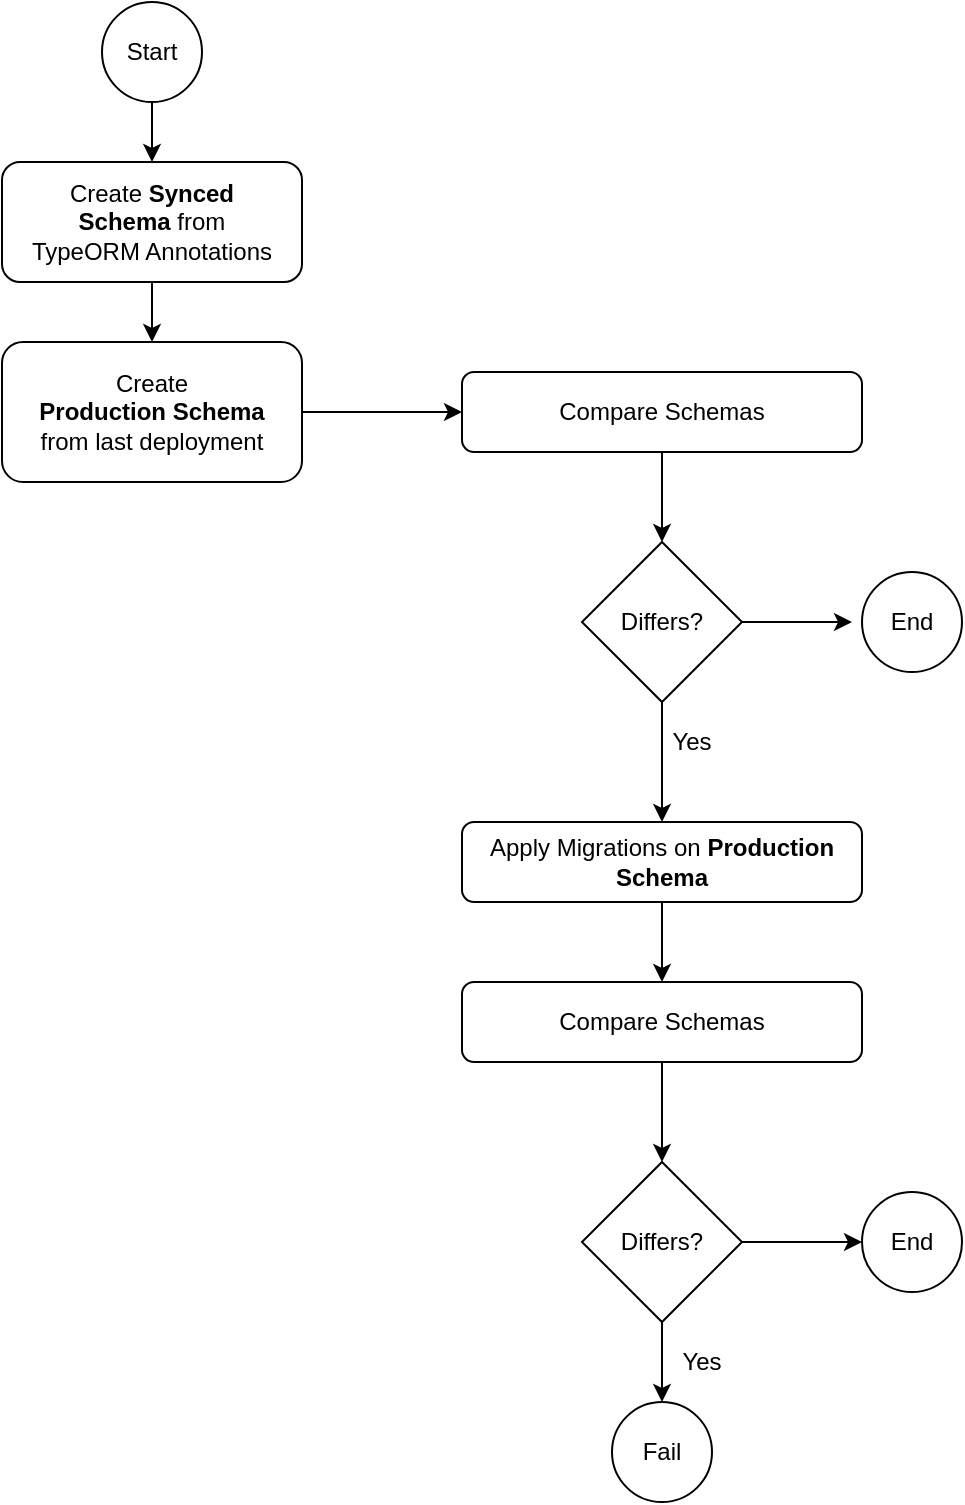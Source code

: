 <mxfile version="13.6.9" type="device"><diagram id="C5RBs43oDa-KdzZeNtuy" name="Page-1"><mxGraphModel dx="1422" dy="791" grid="1" gridSize="10" guides="1" tooltips="1" connect="1" arrows="1" fold="1" page="1" pageScale="1" pageWidth="1169" pageHeight="827" math="0" shadow="0"><root><mxCell id="WIyWlLk6GJQsqaUBKTNV-0"/><mxCell id="WIyWlLk6GJQsqaUBKTNV-1" parent="WIyWlLk6GJQsqaUBKTNV-0"/><mxCell id="9uOyE6CLJK7KJUVKuHXC-4" style="edgeStyle=orthogonalEdgeStyle;rounded=0;orthogonalLoop=1;jettySize=auto;html=1;exitX=0.5;exitY=1;exitDx=0;exitDy=0;entryX=0.5;entryY=0;entryDx=0;entryDy=0;startArrow=none;startFill=0;endArrow=classic;endFill=1;" edge="1" parent="WIyWlLk6GJQsqaUBKTNV-1" source="9uOyE6CLJK7KJUVKuHXC-0" target="9uOyE6CLJK7KJUVKuHXC-3"><mxGeometry relative="1" as="geometry"/></mxCell><mxCell id="9uOyE6CLJK7KJUVKuHXC-0" value="Compare Schemas" style="rounded=1;whiteSpace=wrap;html=1;" vertex="1" parent="WIyWlLk6GJQsqaUBKTNV-1"><mxGeometry x="730" y="205" width="200" height="40" as="geometry"/></mxCell><mxCell id="9uOyE6CLJK7KJUVKuHXC-20" value="" style="edgeStyle=orthogonalEdgeStyle;rounded=0;orthogonalLoop=1;jettySize=auto;html=1;startArrow=none;startFill=0;endArrow=classic;endFill=1;" edge="1" parent="WIyWlLk6GJQsqaUBKTNV-1" source="9uOyE6CLJK7KJUVKuHXC-1" target="9uOyE6CLJK7KJUVKuHXC-17"><mxGeometry relative="1" as="geometry"/></mxCell><mxCell id="9uOyE6CLJK7KJUVKuHXC-1" value="&lt;div&gt;Start&lt;/div&gt;" style="ellipse;whiteSpace=wrap;html=1;aspect=fixed;" vertex="1" parent="WIyWlLk6GJQsqaUBKTNV-1"><mxGeometry x="550" y="20" width="50" height="50" as="geometry"/></mxCell><mxCell id="9uOyE6CLJK7KJUVKuHXC-6" style="edgeStyle=orthogonalEdgeStyle;rounded=0;orthogonalLoop=1;jettySize=auto;html=1;startArrow=none;startFill=0;endArrow=classic;endFill=1;" edge="1" parent="WIyWlLk6GJQsqaUBKTNV-1" source="9uOyE6CLJK7KJUVKuHXC-3"><mxGeometry relative="1" as="geometry"><mxPoint x="925" y="330" as="targetPoint"/></mxGeometry></mxCell><mxCell id="9uOyE6CLJK7KJUVKuHXC-8" value="" style="edgeStyle=orthogonalEdgeStyle;rounded=0;orthogonalLoop=1;jettySize=auto;html=1;startArrow=none;startFill=0;endArrow=classic;endFill=1;" edge="1" parent="WIyWlLk6GJQsqaUBKTNV-1" source="9uOyE6CLJK7KJUVKuHXC-3" target="9uOyE6CLJK7KJUVKuHXC-7"><mxGeometry relative="1" as="geometry"/></mxCell><mxCell id="9uOyE6CLJK7KJUVKuHXC-3" value="Differs?" style="rhombus;whiteSpace=wrap;html=1;" vertex="1" parent="WIyWlLk6GJQsqaUBKTNV-1"><mxGeometry x="790" y="290" width="80" height="80" as="geometry"/></mxCell><mxCell id="9uOyE6CLJK7KJUVKuHXC-5" value="End" style="ellipse;whiteSpace=wrap;html=1;aspect=fixed;" vertex="1" parent="WIyWlLk6GJQsqaUBKTNV-1"><mxGeometry x="930" y="305" width="50" height="50" as="geometry"/></mxCell><mxCell id="9uOyE6CLJK7KJUVKuHXC-24" value="" style="edgeStyle=orthogonalEdgeStyle;rounded=0;orthogonalLoop=1;jettySize=auto;html=1;startArrow=none;startFill=0;endArrow=classic;endFill=1;" edge="1" parent="WIyWlLk6GJQsqaUBKTNV-1" source="9uOyE6CLJK7KJUVKuHXC-7" target="9uOyE6CLJK7KJUVKuHXC-22"><mxGeometry relative="1" as="geometry"/></mxCell><mxCell id="9uOyE6CLJK7KJUVKuHXC-7" value="Apply Migrations on &lt;b&gt;Production Schema&lt;/b&gt;" style="rounded=1;whiteSpace=wrap;html=1;" vertex="1" parent="WIyWlLk6GJQsqaUBKTNV-1"><mxGeometry x="730" y="430" width="200" height="40" as="geometry"/></mxCell><mxCell id="9uOyE6CLJK7KJUVKuHXC-12" value="" style="edgeStyle=orthogonalEdgeStyle;rounded=0;orthogonalLoop=1;jettySize=auto;html=1;startArrow=none;startFill=0;endArrow=classic;endFill=1;" edge="1" parent="WIyWlLk6GJQsqaUBKTNV-1" source="9uOyE6CLJK7KJUVKuHXC-9" target="9uOyE6CLJK7KJUVKuHXC-11"><mxGeometry relative="1" as="geometry"/></mxCell><mxCell id="9uOyE6CLJK7KJUVKuHXC-15" value="" style="edgeStyle=orthogonalEdgeStyle;rounded=0;orthogonalLoop=1;jettySize=auto;html=1;startArrow=none;startFill=0;endArrow=classic;endFill=1;" edge="1" parent="WIyWlLk6GJQsqaUBKTNV-1" source="9uOyE6CLJK7KJUVKuHXC-9" target="9uOyE6CLJK7KJUVKuHXC-14"><mxGeometry relative="1" as="geometry"/></mxCell><mxCell id="9uOyE6CLJK7KJUVKuHXC-9" value="Differs?" style="rhombus;whiteSpace=wrap;html=1;" vertex="1" parent="WIyWlLk6GJQsqaUBKTNV-1"><mxGeometry x="790" y="600" width="80" height="80" as="geometry"/></mxCell><mxCell id="9uOyE6CLJK7KJUVKuHXC-11" value="End" style="ellipse;whiteSpace=wrap;html=1;aspect=fixed;" vertex="1" parent="WIyWlLk6GJQsqaUBKTNV-1"><mxGeometry x="930" y="615" width="50" height="50" as="geometry"/></mxCell><mxCell id="9uOyE6CLJK7KJUVKuHXC-13" value="Yes" style="text;html=1;strokeColor=none;fillColor=none;align=center;verticalAlign=middle;whiteSpace=wrap;rounded=0;" vertex="1" parent="WIyWlLk6GJQsqaUBKTNV-1"><mxGeometry x="825" y="380" width="40" height="20" as="geometry"/></mxCell><mxCell id="9uOyE6CLJK7KJUVKuHXC-14" value="Fail" style="ellipse;whiteSpace=wrap;html=1;aspect=fixed;" vertex="1" parent="WIyWlLk6GJQsqaUBKTNV-1"><mxGeometry x="805" y="720" width="50" height="50" as="geometry"/></mxCell><mxCell id="9uOyE6CLJK7KJUVKuHXC-16" value="Yes" style="text;html=1;strokeColor=none;fillColor=none;align=center;verticalAlign=middle;whiteSpace=wrap;rounded=0;" vertex="1" parent="WIyWlLk6GJQsqaUBKTNV-1"><mxGeometry x="830" y="690" width="40" height="20" as="geometry"/></mxCell><mxCell id="9uOyE6CLJK7KJUVKuHXC-19" value="" style="edgeStyle=orthogonalEdgeStyle;rounded=0;orthogonalLoop=1;jettySize=auto;html=1;startArrow=none;startFill=0;endArrow=classic;endFill=1;" edge="1" parent="WIyWlLk6GJQsqaUBKTNV-1" source="9uOyE6CLJK7KJUVKuHXC-17" target="9uOyE6CLJK7KJUVKuHXC-18"><mxGeometry relative="1" as="geometry"/></mxCell><mxCell id="9uOyE6CLJK7KJUVKuHXC-17" value="&lt;div&gt;Create &lt;b&gt;Synced &lt;br&gt;&lt;/b&gt;&lt;/div&gt;&lt;div&gt;&lt;b&gt;Schema&lt;/b&gt; from&lt;/div&gt;&lt;div&gt;TypeORM Annotations&lt;br&gt;&lt;/div&gt;" style="rounded=1;whiteSpace=wrap;html=1;fontSize=12;glass=0;strokeWidth=1;shadow=0;" vertex="1" parent="WIyWlLk6GJQsqaUBKTNV-1"><mxGeometry x="500" y="100" width="150" height="60" as="geometry"/></mxCell><mxCell id="9uOyE6CLJK7KJUVKuHXC-21" value="" style="edgeStyle=orthogonalEdgeStyle;rounded=0;orthogonalLoop=1;jettySize=auto;html=1;startArrow=none;startFill=0;endArrow=classic;endFill=1;" edge="1" parent="WIyWlLk6GJQsqaUBKTNV-1" source="9uOyE6CLJK7KJUVKuHXC-18" target="9uOyE6CLJK7KJUVKuHXC-0"><mxGeometry relative="1" as="geometry"/></mxCell><mxCell id="9uOyE6CLJK7KJUVKuHXC-18" value="&lt;div&gt;Create &lt;br&gt;&lt;/div&gt;&lt;div&gt;&lt;b&gt;Production Schema&lt;/b&gt;&lt;/div&gt;&lt;div&gt;from last deployment&lt;/div&gt;" style="rounded=1;whiteSpace=wrap;html=1;fontSize=12;glass=0;strokeWidth=1;shadow=0;" vertex="1" parent="WIyWlLk6GJQsqaUBKTNV-1"><mxGeometry x="500" y="190" width="150" height="70" as="geometry"/></mxCell><mxCell id="9uOyE6CLJK7KJUVKuHXC-23" value="" style="edgeStyle=orthogonalEdgeStyle;rounded=0;orthogonalLoop=1;jettySize=auto;html=1;startArrow=none;startFill=0;endArrow=classic;endFill=1;" edge="1" parent="WIyWlLk6GJQsqaUBKTNV-1" source="9uOyE6CLJK7KJUVKuHXC-22" target="9uOyE6CLJK7KJUVKuHXC-9"><mxGeometry relative="1" as="geometry"/></mxCell><mxCell id="9uOyE6CLJK7KJUVKuHXC-22" value="Compare Schemas" style="rounded=1;whiteSpace=wrap;html=1;" vertex="1" parent="WIyWlLk6GJQsqaUBKTNV-1"><mxGeometry x="730" y="510" width="200" height="40" as="geometry"/></mxCell></root></mxGraphModel></diagram></mxfile>